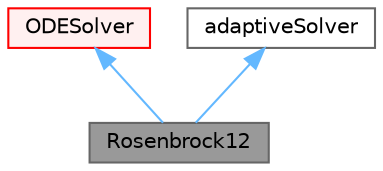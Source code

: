 digraph "Rosenbrock12"
{
 // LATEX_PDF_SIZE
  bgcolor="transparent";
  edge [fontname=Helvetica,fontsize=10,labelfontname=Helvetica,labelfontsize=10];
  node [fontname=Helvetica,fontsize=10,shape=box,height=0.2,width=0.4];
  Node1 [id="Node000001",label="Rosenbrock12",height=0.2,width=0.4,color="gray40", fillcolor="grey60", style="filled", fontcolor="black",tooltip="L-stable embedded Rosenbrock ODE solver of order (1)2."];
  Node2 -> Node1 [id="edge1_Node000001_Node000002",dir="back",color="steelblue1",style="solid",tooltip=" "];
  Node2 [id="Node000002",label="ODESolver",height=0.2,width=0.4,color="red", fillcolor="#FFF0F0", style="filled",URL="$classFoam_1_1ODESolver.html",tooltip="Abstract base-class for ODE system solvers."];
  Node13 -> Node1 [id="edge2_Node000001_Node000013",dir="back",color="steelblue1",style="solid",tooltip=" "];
  Node13 [id="Node000013",label="adaptiveSolver",height=0.2,width=0.4,color="gray40", fillcolor="white", style="filled",URL="$classFoam_1_1adaptiveSolver.html",tooltip=" "];
}
